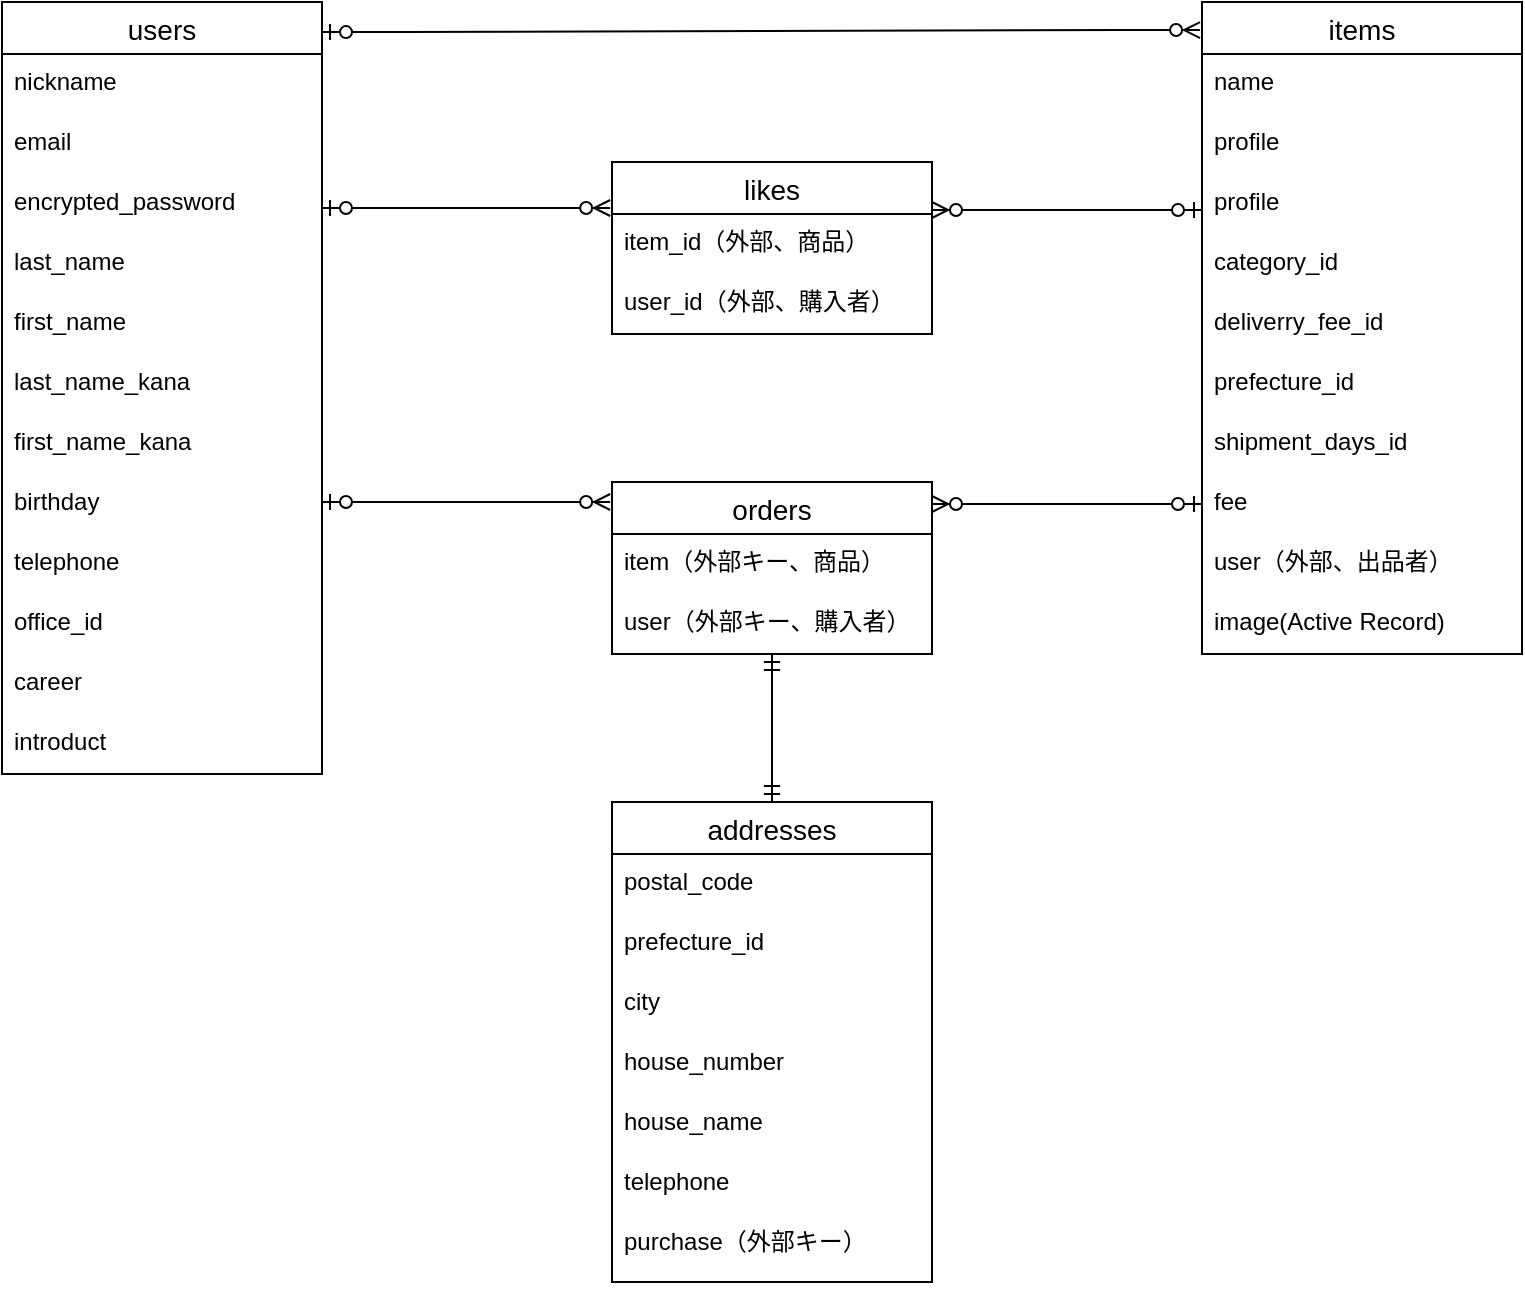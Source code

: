 <mxfile pages="2">
    <diagram id="IChTsOS07NWwvU_XCKO5" name="ページ1">
        <mxGraphModel dx="904" dy="514" grid="1" gridSize="10" guides="1" tooltips="1" connect="1" arrows="1" fold="1" page="1" pageScale="1" pageWidth="850" pageHeight="1100" math="0" shadow="0">
            <root>
                <mxCell id="0"/>
                <mxCell id="1" parent="0"/>
                <mxCell id="2" value="likes" style="swimlane;fontStyle=0;childLayout=stackLayout;horizontal=1;startSize=26;horizontalStack=0;resizeParent=1;resizeParentMax=0;resizeLast=0;collapsible=1;marginBottom=0;align=center;fontSize=14;" parent="1" vertex="1">
                    <mxGeometry x="345" y="120" width="160" height="86" as="geometry"/>
                </mxCell>
                <mxCell id="4" value="item_id（外部、商品）" style="text;strokeColor=none;fillColor=none;spacingLeft=4;spacingRight=4;overflow=hidden;rotatable=0;points=[[0,0.5],[1,0.5]];portConstraint=eastwest;fontSize=12;" parent="2" vertex="1">
                    <mxGeometry y="26" width="160" height="30" as="geometry"/>
                </mxCell>
                <mxCell id="5" value="user_id（外部、購入者）" style="text;strokeColor=none;fillColor=none;spacingLeft=4;spacingRight=4;overflow=hidden;rotatable=0;points=[[0,0.5],[1,0.5]];portConstraint=eastwest;fontSize=12;" parent="2" vertex="1">
                    <mxGeometry y="56" width="160" height="30" as="geometry"/>
                </mxCell>
                <mxCell id="6" value="users" style="swimlane;fontStyle=0;childLayout=stackLayout;horizontal=1;startSize=26;horizontalStack=0;resizeParent=1;resizeParentMax=0;resizeLast=0;collapsible=1;marginBottom=0;align=center;fontSize=14;" parent="1" vertex="1">
                    <mxGeometry x="40" y="40" width="160" height="386" as="geometry"/>
                </mxCell>
                <mxCell id="7" value="nickname" style="text;strokeColor=none;fillColor=none;spacingLeft=4;spacingRight=4;overflow=hidden;rotatable=0;points=[[0,0.5],[1,0.5]];portConstraint=eastwest;fontSize=12;" parent="6" vertex="1">
                    <mxGeometry y="26" width="160" height="30" as="geometry"/>
                </mxCell>
                <mxCell id="8" value="email" style="text;strokeColor=none;fillColor=none;spacingLeft=4;spacingRight=4;overflow=hidden;rotatable=0;points=[[0,0.5],[1,0.5]];portConstraint=eastwest;fontSize=12;" parent="6" vertex="1">
                    <mxGeometry y="56" width="160" height="30" as="geometry"/>
                </mxCell>
                <mxCell id="9" value="encrypted_password" style="text;strokeColor=none;fillColor=none;spacingLeft=4;spacingRight=4;overflow=hidden;rotatable=0;points=[[0,0.5],[1,0.5]];portConstraint=eastwest;fontSize=12;" parent="6" vertex="1">
                    <mxGeometry y="86" width="160" height="30" as="geometry"/>
                </mxCell>
                <mxCell id="10" value="last_name&#10;&#10;&#10;" style="text;strokeColor=none;fillColor=none;spacingLeft=4;spacingRight=4;overflow=hidden;rotatable=0;points=[[0,0.5],[1,0.5]];portConstraint=eastwest;fontSize=12;" parent="6" vertex="1">
                    <mxGeometry y="116" width="160" height="30" as="geometry"/>
                </mxCell>
                <mxCell id="11" value="first_name&#10;&#10;&#10;" style="text;strokeColor=none;fillColor=none;spacingLeft=4;spacingRight=4;overflow=hidden;rotatable=0;points=[[0,0.5],[1,0.5]];portConstraint=eastwest;fontSize=12;" parent="6" vertex="1">
                    <mxGeometry y="146" width="160" height="30" as="geometry"/>
                </mxCell>
                <mxCell id="12" value="last_name_kana&#10;&#10;" style="text;strokeColor=none;fillColor=none;spacingLeft=4;spacingRight=4;overflow=hidden;rotatable=0;points=[[0,0.5],[1,0.5]];portConstraint=eastwest;fontSize=12;" parent="6" vertex="1">
                    <mxGeometry y="176" width="160" height="30" as="geometry"/>
                </mxCell>
                <mxCell id="13" value="first_name_kana" style="text;strokeColor=none;fillColor=none;spacingLeft=4;spacingRight=4;overflow=hidden;rotatable=0;points=[[0,0.5],[1,0.5]];portConstraint=eastwest;fontSize=12;" parent="6" vertex="1">
                    <mxGeometry y="206" width="160" height="30" as="geometry"/>
                </mxCell>
                <mxCell id="14" value="birthday" style="text;strokeColor=none;fillColor=none;spacingLeft=4;spacingRight=4;overflow=hidden;rotatable=0;points=[[0,0.5],[1,0.5]];portConstraint=eastwest;fontSize=12;" parent="6" vertex="1">
                    <mxGeometry y="236" width="160" height="30" as="geometry"/>
                </mxCell>
                <mxCell id="15" value="telephone" style="text;strokeColor=none;fillColor=none;spacingLeft=4;spacingRight=4;overflow=hidden;rotatable=0;points=[[0,0.5],[1,0.5]];portConstraint=eastwest;fontSize=12;" parent="6" vertex="1">
                    <mxGeometry y="266" width="160" height="30" as="geometry"/>
                </mxCell>
                <mxCell id="16" value="office_id" style="text;strokeColor=none;fillColor=none;spacingLeft=4;spacingRight=4;overflow=hidden;rotatable=0;points=[[0,0.5],[1,0.5]];portConstraint=eastwest;fontSize=12;shadow=0;" parent="6" vertex="1">
                    <mxGeometry y="296" width="160" height="30" as="geometry"/>
                </mxCell>
                <mxCell id="17" value="career" style="text;strokeColor=none;fillColor=none;spacingLeft=4;spacingRight=4;overflow=hidden;rotatable=0;points=[[0,0.5],[1,0.5]];portConstraint=eastwest;fontSize=12;" parent="6" vertex="1">
                    <mxGeometry y="326" width="160" height="30" as="geometry"/>
                </mxCell>
                <mxCell id="18" value="introduct" style="text;strokeColor=none;fillColor=none;spacingLeft=4;spacingRight=4;overflow=hidden;rotatable=0;points=[[0,0.5],[1,0.5]];portConstraint=eastwest;fontSize=12;" parent="6" vertex="1">
                    <mxGeometry y="356" width="160" height="30" as="geometry"/>
                </mxCell>
                <mxCell id="19" value="items" style="swimlane;fontStyle=0;childLayout=stackLayout;horizontal=1;startSize=26;horizontalStack=0;resizeParent=1;resizeParentMax=0;resizeLast=0;collapsible=1;marginBottom=0;align=center;fontSize=14;" parent="1" vertex="1">
                    <mxGeometry x="640" y="40" width="160" height="326" as="geometry"/>
                </mxCell>
                <mxCell id="20" value="name" style="text;strokeColor=none;fillColor=none;spacingLeft=4;spacingRight=4;overflow=hidden;rotatable=0;points=[[0,0.5],[1,0.5]];portConstraint=eastwest;fontSize=12;" parent="19" vertex="1">
                    <mxGeometry y="26" width="160" height="30" as="geometry"/>
                </mxCell>
                <mxCell id="21" value="profile" style="text;strokeColor=none;fillColor=none;spacingLeft=4;spacingRight=4;overflow=hidden;rotatable=0;points=[[0,0.5],[1,0.5]];portConstraint=eastwest;fontSize=12;" parent="19" vertex="1">
                    <mxGeometry y="56" width="160" height="30" as="geometry"/>
                </mxCell>
                <mxCell id="22" value="profile" style="text;strokeColor=none;fillColor=none;spacingLeft=4;spacingRight=4;overflow=hidden;rotatable=0;points=[[0,0.5],[1,0.5]];portConstraint=eastwest;fontSize=12;" parent="19" vertex="1">
                    <mxGeometry y="86" width="160" height="30" as="geometry"/>
                </mxCell>
                <mxCell id="23" value="category_id" style="text;strokeColor=none;fillColor=none;spacingLeft=4;spacingRight=4;overflow=hidden;rotatable=0;points=[[0,0.5],[1,0.5]];portConstraint=eastwest;fontSize=12;" parent="19" vertex="1">
                    <mxGeometry y="116" width="160" height="30" as="geometry"/>
                </mxCell>
                <mxCell id="24" value="deliverry_fee_id" style="text;strokeColor=none;fillColor=none;spacingLeft=4;spacingRight=4;overflow=hidden;rotatable=0;points=[[0,0.5],[1,0.5]];portConstraint=eastwest;fontSize=12;" parent="19" vertex="1">
                    <mxGeometry y="146" width="160" height="30" as="geometry"/>
                </mxCell>
                <mxCell id="25" value="prefecture_id&#10;" style="text;strokeColor=none;fillColor=none;spacingLeft=4;spacingRight=4;overflow=hidden;rotatable=0;points=[[0,0.5],[1,0.5]];portConstraint=eastwest;fontSize=12;" parent="19" vertex="1">
                    <mxGeometry y="176" width="160" height="30" as="geometry"/>
                </mxCell>
                <mxCell id="26" value="shipment_days_id" style="text;strokeColor=none;fillColor=none;spacingLeft=4;spacingRight=4;overflow=hidden;rotatable=0;points=[[0,0.5],[1,0.5]];portConstraint=eastwest;fontSize=12;" parent="19" vertex="1">
                    <mxGeometry y="206" width="160" height="30" as="geometry"/>
                </mxCell>
                <mxCell id="27" value="fee&#10;" style="text;strokeColor=none;fillColor=none;spacingLeft=4;spacingRight=4;overflow=hidden;rotatable=0;points=[[0,0.5],[1,0.5]];portConstraint=eastwest;fontSize=12;" parent="19" vertex="1">
                    <mxGeometry y="236" width="160" height="30" as="geometry"/>
                </mxCell>
                <mxCell id="28" value="user（外部、出品者）" style="text;strokeColor=none;fillColor=none;spacingLeft=4;spacingRight=4;overflow=hidden;rotatable=0;points=[[0,0.5],[1,0.5]];portConstraint=eastwest;fontSize=12;" parent="19" vertex="1">
                    <mxGeometry y="266" width="160" height="30" as="geometry"/>
                </mxCell>
                <mxCell id="29" value="image(Active Record)" style="text;strokeColor=none;fillColor=none;spacingLeft=4;spacingRight=4;overflow=hidden;rotatable=0;points=[[0,0.5],[1,0.5]];portConstraint=eastwest;fontSize=12;" parent="19" vertex="1">
                    <mxGeometry y="296" width="160" height="30" as="geometry"/>
                </mxCell>
                <mxCell id="30" value="orders" style="swimlane;fontStyle=0;childLayout=stackLayout;horizontal=1;startSize=26;horizontalStack=0;resizeParent=1;resizeParentMax=0;resizeLast=0;collapsible=1;marginBottom=0;align=center;fontSize=14;" parent="1" vertex="1">
                    <mxGeometry x="345" y="280" width="160" height="86" as="geometry"/>
                </mxCell>
                <mxCell id="31" value="item（外部キー、商品）" style="text;strokeColor=none;fillColor=none;spacingLeft=4;spacingRight=4;overflow=hidden;rotatable=0;points=[[0,0.5],[1,0.5]];portConstraint=eastwest;fontSize=12;" parent="30" vertex="1">
                    <mxGeometry y="26" width="160" height="30" as="geometry"/>
                </mxCell>
                <mxCell id="32" value="user（外部キー、購入者）" style="text;strokeColor=none;fillColor=none;spacingLeft=4;spacingRight=4;overflow=hidden;rotatable=0;points=[[0,0.5],[1,0.5]];portConstraint=eastwest;fontSize=12;" parent="30" vertex="1">
                    <mxGeometry y="56" width="160" height="30" as="geometry"/>
                </mxCell>
                <mxCell id="33" value="addresses" style="swimlane;fontStyle=0;childLayout=stackLayout;horizontal=1;startSize=26;horizontalStack=0;resizeParent=1;resizeParentMax=0;resizeLast=0;collapsible=1;marginBottom=0;align=center;fontSize=14;" parent="1" vertex="1">
                    <mxGeometry x="345" y="440" width="160" height="240" as="geometry"/>
                </mxCell>
                <mxCell id="34" value="postal_code" style="text;strokeColor=none;fillColor=none;spacingLeft=4;spacingRight=4;overflow=hidden;rotatable=0;points=[[0,0.5],[1,0.5]];portConstraint=eastwest;fontSize=12;" parent="33" vertex="1">
                    <mxGeometry y="26" width="160" height="30" as="geometry"/>
                </mxCell>
                <mxCell id="35" value="prefecture_id" style="text;strokeColor=none;fillColor=none;spacingLeft=4;spacingRight=4;overflow=hidden;rotatable=0;points=[[0,0.5],[1,0.5]];portConstraint=eastwest;fontSize=12;" parent="33" vertex="1">
                    <mxGeometry y="56" width="160" height="30" as="geometry"/>
                </mxCell>
                <mxCell id="36" value="city" style="text;strokeColor=none;fillColor=none;spacingLeft=4;spacingRight=4;overflow=hidden;rotatable=0;points=[[0,0.5],[1,0.5]];portConstraint=eastwest;fontSize=12;" parent="33" vertex="1">
                    <mxGeometry y="86" width="160" height="30" as="geometry"/>
                </mxCell>
                <mxCell id="37" value="house_number" style="text;strokeColor=none;fillColor=none;spacingLeft=4;spacingRight=4;overflow=hidden;rotatable=0;points=[[0,0.5],[1,0.5]];portConstraint=eastwest;fontSize=12;" parent="33" vertex="1">
                    <mxGeometry y="116" width="160" height="30" as="geometry"/>
                </mxCell>
                <mxCell id="38" value="house_name" style="text;strokeColor=none;fillColor=none;spacingLeft=4;spacingRight=4;overflow=hidden;rotatable=0;points=[[0,0.5],[1,0.5]];portConstraint=eastwest;fontSize=12;" parent="33" vertex="1">
                    <mxGeometry y="146" width="160" height="30" as="geometry"/>
                </mxCell>
                <mxCell id="39" value="telephone" style="text;strokeColor=none;fillColor=none;spacingLeft=4;spacingRight=4;overflow=hidden;rotatable=0;points=[[0,0.5],[1,0.5]];portConstraint=eastwest;fontSize=12;" parent="33" vertex="1">
                    <mxGeometry y="176" width="160" height="30" as="geometry"/>
                </mxCell>
                <mxCell id="40" value="purchase（外部キー）" style="text;strokeColor=none;fillColor=none;spacingLeft=4;spacingRight=4;overflow=hidden;rotatable=0;points=[[0,0.5],[1,0.5]];portConstraint=eastwest;fontSize=12;" parent="33" vertex="1">
                    <mxGeometry y="206" width="160" height="34" as="geometry"/>
                </mxCell>
                <mxCell id="41" value="" style="edgeStyle=entityRelationEdgeStyle;fontSize=12;html=1;endArrow=ERzeroToMany;startArrow=ERzeroToOne;entryX=-0.006;entryY=0.043;entryDx=0;entryDy=0;entryPerimeter=0;exitX=1;exitY=0.039;exitDx=0;exitDy=0;exitPerimeter=0;" parent="1" source="6" target="19" edge="1">
                    <mxGeometry width="100" height="100" relative="1" as="geometry">
                        <mxPoint x="200" y="50" as="sourcePoint"/>
                        <mxPoint x="636" y="51.016" as="targetPoint"/>
                    </mxGeometry>
                </mxCell>
                <mxCell id="42" value="" style="edgeStyle=entityRelationEdgeStyle;fontSize=12;html=1;endArrow=ERzeroToMany;startArrow=ERzeroToOne;entryX=0.038;entryY=-0.1;entryDx=0;entryDy=0;entryPerimeter=0;" parent="1" edge="1">
                    <mxGeometry width="100" height="100" relative="1" as="geometry">
                        <mxPoint x="200" y="143" as="sourcePoint"/>
                        <mxPoint x="344.08" y="143" as="targetPoint"/>
                    </mxGeometry>
                </mxCell>
                <mxCell id="43" value="" style="edgeStyle=entityRelationEdgeStyle;fontSize=12;html=1;endArrow=ERzeroToMany;startArrow=ERzeroToOne;entryX=0.038;entryY=-0.1;entryDx=0;entryDy=0;entryPerimeter=0;" parent="1" edge="1">
                    <mxGeometry width="100" height="100" relative="1" as="geometry">
                        <mxPoint x="200" y="290" as="sourcePoint"/>
                        <mxPoint x="344.08" y="290" as="targetPoint"/>
                    </mxGeometry>
                </mxCell>
                <mxCell id="44" value="" style="fontSize=12;html=1;endArrow=ERzeroToMany;startArrow=ERzeroToOne;entryX=1;entryY=0.5;entryDx=0;entryDy=0;exitX=0;exitY=0.5;exitDx=0;exitDy=0;" parent="1" edge="1">
                    <mxGeometry width="100" height="100" relative="1" as="geometry">
                        <mxPoint x="640" y="291" as="sourcePoint"/>
                        <mxPoint x="505" y="291" as="targetPoint"/>
                    </mxGeometry>
                </mxCell>
                <mxCell id="45" value="" style="fontSize=12;html=1;endArrow=ERmandOne;startArrow=ERmandOne;exitX=0.5;exitY=0;exitDx=0;exitDy=0;" parent="1" source="33" target="32" edge="1">
                    <mxGeometry width="100" height="100" relative="1" as="geometry">
                        <mxPoint x="290" y="480" as="sourcePoint"/>
                        <mxPoint x="395" y="370" as="targetPoint"/>
                    </mxGeometry>
                </mxCell>
                <mxCell id="46" value="" style="fontSize=12;html=1;endArrow=ERzeroToMany;startArrow=ERzeroToOne;entryX=1;entryY=0.5;entryDx=0;entryDy=0;exitX=0;exitY=0.5;exitDx=0;exitDy=0;" parent="1" edge="1">
                    <mxGeometry width="100" height="100" relative="1" as="geometry">
                        <mxPoint x="640" y="144" as="sourcePoint"/>
                        <mxPoint x="505" y="144" as="targetPoint"/>
                    </mxGeometry>
                </mxCell>
            </root>
        </mxGraphModel>
    </diagram>
    <diagram id="brvkrnFFubQZy54G5jeR" name="ページ2">
        <mxGraphModel dx="904" dy="514" grid="1" gridSize="10" guides="1" tooltips="1" connect="1" arrows="1" fold="1" page="1" pageScale="1" pageWidth="850" pageHeight="1100" math="0" shadow="0">
            <root>
                <mxCell id="Tr4Tr7QeKxVk-EkWD-Hn-0"/>
                <mxCell id="Tr4Tr7QeKxVk-EkWD-Hn-1" parent="Tr4Tr7QeKxVk-EkWD-Hn-0"/>
                <mxCell id="Tr4Tr7QeKxVk-EkWD-Hn-2" style="edgeStyle=none;rounded=0;orthogonalLoop=1;jettySize=auto;html=1;exitX=0;exitY=0.25;exitDx=0;exitDy=0;entryX=1;entryY=0.25;entryDx=0;entryDy=0;" parent="Tr4Tr7QeKxVk-EkWD-Hn-1" source="Tr4Tr7QeKxVk-EkWD-Hn-8" target="Tr4Tr7QeKxVk-EkWD-Hn-27" edge="1">
                    <mxGeometry relative="1" as="geometry"/>
                </mxCell>
                <mxCell id="Tr4Tr7QeKxVk-EkWD-Hn-3" style="edgeStyle=none;rounded=0;orthogonalLoop=1;jettySize=auto;html=1;exitX=0.5;exitY=0;exitDx=0;exitDy=0;entryX=0.692;entryY=1.025;entryDx=0;entryDy=0;entryPerimeter=0;" parent="Tr4Tr7QeKxVk-EkWD-Hn-1" target="Tr4Tr7QeKxVk-EkWD-Hn-25" edge="1">
                    <mxGeometry relative="1" as="geometry">
                        <mxPoint x="323" y="90" as="targetPoint"/>
                        <mxPoint x="323" y="120" as="sourcePoint"/>
                    </mxGeometry>
                </mxCell>
                <mxCell id="Tr4Tr7QeKxVk-EkWD-Hn-4" style="edgeStyle=none;rounded=0;orthogonalLoop=1;jettySize=auto;html=1;exitX=1;exitY=0.5;exitDx=0;exitDy=0;entryX=0;entryY=0.5;entryDx=0;entryDy=0;" parent="Tr4Tr7QeKxVk-EkWD-Hn-1" edge="1">
                    <mxGeometry relative="1" as="geometry">
                        <mxPoint x="360" y="140" as="sourcePoint"/>
                        <mxPoint x="440" y="140" as="targetPoint"/>
                    </mxGeometry>
                </mxCell>
                <mxCell id="Tr4Tr7QeKxVk-EkWD-Hn-5" style="edgeStyle=none;rounded=0;orthogonalLoop=1;jettySize=auto;html=1;exitX=0.75;exitY=1;exitDx=0;exitDy=0;" parent="Tr4Tr7QeKxVk-EkWD-Hn-1" edge="1">
                    <mxGeometry relative="1" as="geometry">
                        <mxPoint x="300" y="160" as="sourcePoint"/>
                        <mxPoint x="300" y="280" as="targetPoint"/>
                    </mxGeometry>
                </mxCell>
                <mxCell id="Tr4Tr7QeKxVk-EkWD-Hn-6" style="edgeStyle=none;rounded=0;orthogonalLoop=1;jettySize=auto;html=1;exitX=0.25;exitY=1;exitDx=0;exitDy=0;" parent="Tr4Tr7QeKxVk-EkWD-Hn-1" edge="1">
                    <mxGeometry relative="1" as="geometry">
                        <mxPoint x="280" y="160" as="sourcePoint"/>
                        <mxPoint x="126" y="240" as="targetPoint"/>
                        <Array as="points">
                            <mxPoint x="280" y="200"/>
                            <mxPoint x="126" y="200"/>
                        </Array>
                    </mxGeometry>
                </mxCell>
                <mxCell id="Tr4Tr7QeKxVk-EkWD-Hn-7" style="edgeStyle=none;rounded=0;orthogonalLoop=1;jettySize=auto;html=1;exitX=0.75;exitY=1;exitDx=0;exitDy=0;" parent="Tr4Tr7QeKxVk-EkWD-Hn-1" edge="1">
                    <mxGeometry relative="1" as="geometry">
                        <mxPoint x="319" y="160" as="sourcePoint"/>
                        <mxPoint x="480" y="240" as="targetPoint"/>
                        <Array as="points">
                            <mxPoint x="319" y="200"/>
                            <mxPoint x="480" y="200"/>
                        </Array>
                    </mxGeometry>
                </mxCell>
                <mxCell id="Tr4Tr7QeKxVk-EkWD-Hn-8" value="トップページ" style="rounded=0;whiteSpace=wrap;html=1;" parent="Tr4Tr7QeKxVk-EkWD-Hn-1" vertex="1">
                    <mxGeometry x="240" y="120" width="120" height="40" as="geometry"/>
                </mxCell>
                <mxCell id="Tr4Tr7QeKxVk-EkWD-Hn-9" style="edgeStyle=none;rounded=0;orthogonalLoop=1;jettySize=auto;html=1;exitX=0;exitY=0.5;exitDx=0;exitDy=0;entryX=0.858;entryY=1.05;entryDx=0;entryDy=0;entryPerimeter=0;" parent="Tr4Tr7QeKxVk-EkWD-Hn-1" source="Tr4Tr7QeKxVk-EkWD-Hn-10" target="Tr4Tr7QeKxVk-EkWD-Hn-8" edge="1">
                    <mxGeometry relative="1" as="geometry">
                        <Array as="points">
                            <mxPoint x="343" y="180"/>
                        </Array>
                    </mxGeometry>
                </mxCell>
                <mxCell id="Tr4Tr7QeKxVk-EkWD-Hn-10" value="商品削除完了ページ" style="rounded=0;whiteSpace=wrap;html=1;" parent="Tr4Tr7QeKxVk-EkWD-Hn-1" vertex="1">
                    <mxGeometry x="600" y="160" width="120" height="40" as="geometry"/>
                </mxCell>
                <mxCell id="Tr4Tr7QeKxVk-EkWD-Hn-11" style="edgeStyle=none;rounded=0;orthogonalLoop=1;jettySize=auto;html=1;exitX=0;exitY=0.5;exitDx=0;exitDy=0;entryX=0.858;entryY=1.1;entryDx=0;entryDy=0;entryPerimeter=0;" parent="Tr4Tr7QeKxVk-EkWD-Hn-1" source="Tr4Tr7QeKxVk-EkWD-Hn-12" target="Tr4Tr7QeKxVk-EkWD-Hn-8" edge="1">
                    <mxGeometry relative="1" as="geometry">
                        <mxPoint x="580" y="180" as="targetPoint"/>
                        <Array as="points">
                            <mxPoint x="580" y="260"/>
                            <mxPoint x="580" y="180"/>
                            <mxPoint x="343" y="180"/>
                        </Array>
                    </mxGeometry>
                </mxCell>
                <mxCell id="Tr4Tr7QeKxVk-EkWD-Hn-12" value="編集完了ページ" style="rounded=0;whiteSpace=wrap;html=1;" parent="Tr4Tr7QeKxVk-EkWD-Hn-1" vertex="1">
                    <mxGeometry x="600" y="240" width="120" height="40" as="geometry"/>
                </mxCell>
                <mxCell id="Tr4Tr7QeKxVk-EkWD-Hn-13" style="edgeStyle=none;rounded=0;orthogonalLoop=1;jettySize=auto;html=1;exitX=0.333;exitY=0.975;exitDx=0;exitDy=0;exitPerimeter=0;entryX=0.667;entryY=-0.075;entryDx=0;entryDy=0;entryPerimeter=0;" parent="Tr4Tr7QeKxVk-EkWD-Hn-1" edge="1">
                    <mxGeometry relative="1" as="geometry">
                        <mxPoint x="479.96" y="281" as="sourcePoint"/>
                        <mxPoint x="480.04" y="399" as="targetPoint"/>
                        <Array as="points">
                            <mxPoint x="480" y="372"/>
                        </Array>
                    </mxGeometry>
                </mxCell>
                <mxCell id="Tr4Tr7QeKxVk-EkWD-Hn-14" style="edgeStyle=none;rounded=0;orthogonalLoop=1;jettySize=auto;html=1;exitX=0.75;exitY=0;exitDx=0;exitDy=0;entryX=0.75;entryY=1;entryDx=0;entryDy=0;" parent="Tr4Tr7QeKxVk-EkWD-Hn-1" edge="1">
                    <mxGeometry relative="1" as="geometry">
                        <mxPoint x="533" y="240" as="sourcePoint"/>
                        <mxPoint x="533" y="160" as="targetPoint"/>
                    </mxGeometry>
                </mxCell>
                <mxCell id="Tr4Tr7QeKxVk-EkWD-Hn-15" style="edgeStyle=none;rounded=0;orthogonalLoop=1;jettySize=auto;html=1;exitX=0.658;exitY=1.05;exitDx=0;exitDy=0;entryX=0;entryY=0.5;entryDx=0;entryDy=0;exitPerimeter=0;" parent="Tr4Tr7QeKxVk-EkWD-Hn-1" source="Tr4Tr7QeKxVk-EkWD-Hn-17" target="Tr4Tr7QeKxVk-EkWD-Hn-19" edge="1">
                    <mxGeometry relative="1" as="geometry">
                        <Array as="points">
                            <mxPoint x="519" y="341"/>
                        </Array>
                    </mxGeometry>
                </mxCell>
                <mxCell id="Tr4Tr7QeKxVk-EkWD-Hn-16" style="edgeStyle=none;rounded=0;orthogonalLoop=1;jettySize=auto;html=1;exitX=0.933;exitY=0.025;exitDx=0;exitDy=0;exitPerimeter=0;entryX=0.25;entryY=1;entryDx=0;entryDy=0;" parent="Tr4Tr7QeKxVk-EkWD-Hn-1" source="Tr4Tr7QeKxVk-EkWD-Hn-17" target="Tr4Tr7QeKxVk-EkWD-Hn-10" edge="1">
                    <mxGeometry relative="1" as="geometry">
                        <mxPoint x="620" y="210" as="targetPoint"/>
                        <Array as="points">
                            <mxPoint x="552" y="220"/>
                            <mxPoint x="630" y="220"/>
                        </Array>
                    </mxGeometry>
                </mxCell>
                <mxCell id="Tr4Tr7QeKxVk-EkWD-Hn-17" value="商品詳細ページ" style="rounded=0;whiteSpace=wrap;html=1;" parent="Tr4Tr7QeKxVk-EkWD-Hn-1" vertex="1">
                    <mxGeometry x="440" y="240" width="120" height="40" as="geometry"/>
                </mxCell>
                <mxCell id="Tr4Tr7QeKxVk-EkWD-Hn-18" style="edgeStyle=none;rounded=0;orthogonalLoop=1;jettySize=auto;html=1;" parent="Tr4Tr7QeKxVk-EkWD-Hn-1" edge="1">
                    <mxGeometry relative="1" as="geometry">
                        <mxPoint x="660" y="321" as="sourcePoint"/>
                        <mxPoint x="660" y="280" as="targetPoint"/>
                    </mxGeometry>
                </mxCell>
                <mxCell id="Tr4Tr7QeKxVk-EkWD-Hn-19" value="商品編集ページ" style="rounded=0;whiteSpace=wrap;html=1;" parent="Tr4Tr7QeKxVk-EkWD-Hn-1" vertex="1">
                    <mxGeometry x="598" y="321" width="120" height="40" as="geometry"/>
                </mxCell>
                <mxCell id="Tr4Tr7QeKxVk-EkWD-Hn-20" style="edgeStyle=none;rounded=0;orthogonalLoop=1;jettySize=auto;html=1;exitX=0.25;exitY=0;exitDx=0;exitDy=0;entryX=1;entryY=0.25;entryDx=0;entryDy=0;" parent="Tr4Tr7QeKxVk-EkWD-Hn-1" edge="1">
                    <mxGeometry relative="1" as="geometry">
                        <mxPoint x="470" y="120" as="sourcePoint"/>
                        <mxPoint x="360" y="50" as="targetPoint"/>
                        <Array as="points">
                            <mxPoint x="470" y="50"/>
                        </Array>
                    </mxGeometry>
                </mxCell>
                <mxCell id="Tr4Tr7QeKxVk-EkWD-Hn-21" style="edgeStyle=none;rounded=0;orthogonalLoop=1;jettySize=auto;html=1;exitX=0.5;exitY=1;exitDx=0;exitDy=0;entryX=0.5;entryY=0;entryDx=0;entryDy=0;" parent="Tr4Tr7QeKxVk-EkWD-Hn-1" edge="1">
                    <mxGeometry relative="1" as="geometry">
                        <mxPoint x="510" y="160" as="sourcePoint"/>
                        <mxPoint x="510" y="240" as="targetPoint"/>
                    </mxGeometry>
                </mxCell>
                <mxCell id="Tr4Tr7QeKxVk-EkWD-Hn-22" style="edgeStyle=none;rounded=0;orthogonalLoop=1;jettySize=auto;html=1;exitX=0.667;exitY=-0.1;exitDx=0;exitDy=0;entryX=0;entryY=0.25;entryDx=0;entryDy=0;exitPerimeter=0;" parent="Tr4Tr7QeKxVk-EkWD-Hn-1" source="Tr4Tr7QeKxVk-EkWD-Hn-23" target="Tr4Tr7QeKxVk-EkWD-Hn-37" edge="1">
                    <mxGeometry relative="1" as="geometry">
                        <Array as="points">
                            <mxPoint x="520" y="50"/>
                        </Array>
                    </mxGeometry>
                </mxCell>
                <mxCell id="Tr4Tr7QeKxVk-EkWD-Hn-23" value="ユーザーマイページ" style="rounded=0;whiteSpace=wrap;html=1;" parent="Tr4Tr7QeKxVk-EkWD-Hn-1" vertex="1">
                    <mxGeometry x="440" y="120" width="120" height="40" as="geometry"/>
                </mxCell>
                <mxCell id="Tr4Tr7QeKxVk-EkWD-Hn-24" style="edgeStyle=none;rounded=0;orthogonalLoop=1;jettySize=auto;html=1;exitX=0.25;exitY=1;exitDx=0;exitDy=0;entryX=0.25;entryY=0;entryDx=0;entryDy=0;" parent="Tr4Tr7QeKxVk-EkWD-Hn-1" source="Tr4Tr7QeKxVk-EkWD-Hn-25" target="Tr4Tr7QeKxVk-EkWD-Hn-8" edge="1">
                    <mxGeometry relative="1" as="geometry"/>
                </mxCell>
                <mxCell id="Tr4Tr7QeKxVk-EkWD-Hn-25" value="商品出品ページ" style="rounded=0;whiteSpace=wrap;html=1;" parent="Tr4Tr7QeKxVk-EkWD-Hn-1" vertex="1">
                    <mxGeometry x="240" y="40" width="120" height="40" as="geometry"/>
                </mxCell>
                <mxCell id="Tr4Tr7QeKxVk-EkWD-Hn-26" style="edgeStyle=none;rounded=0;orthogonalLoop=1;jettySize=auto;html=1;exitX=1;exitY=0.75;exitDx=0;exitDy=0;entryX=0;entryY=0.75;entryDx=0;entryDy=0;" parent="Tr4Tr7QeKxVk-EkWD-Hn-1" source="Tr4Tr7QeKxVk-EkWD-Hn-27" target="Tr4Tr7QeKxVk-EkWD-Hn-8" edge="1">
                    <mxGeometry relative="1" as="geometry"/>
                </mxCell>
                <mxCell id="Tr4Tr7QeKxVk-EkWD-Hn-27" value="サインイン&lt;br&gt;ログインページ" style="rounded=0;whiteSpace=wrap;html=1;" parent="Tr4Tr7QeKxVk-EkWD-Hn-1" vertex="1">
                    <mxGeometry x="40" y="120" width="120" height="40" as="geometry"/>
                </mxCell>
                <mxCell id="Tr4Tr7QeKxVk-EkWD-Hn-28" style="edgeStyle=none;rounded=0;orthogonalLoop=1;jettySize=auto;html=1;exitX=0;exitY=0.5;exitDx=0;exitDy=0;entryX=1;entryY=0.5;entryDx=0;entryDy=0;" parent="Tr4Tr7QeKxVk-EkWD-Hn-1" source="Tr4Tr7QeKxVk-EkWD-Hn-29" target="Tr4Tr7QeKxVk-EkWD-Hn-31" edge="1">
                    <mxGeometry relative="1" as="geometry"/>
                </mxCell>
                <mxCell id="Tr4Tr7QeKxVk-EkWD-Hn-29" value="商品購入ページ" style="rounded=0;whiteSpace=wrap;html=1;" parent="Tr4Tr7QeKxVk-EkWD-Hn-1" vertex="1">
                    <mxGeometry x="400" y="400" width="120" height="40" as="geometry"/>
                </mxCell>
                <mxCell id="Tr4Tr7QeKxVk-EkWD-Hn-30" style="edgeStyle=none;rounded=0;orthogonalLoop=1;jettySize=auto;html=1;exitX=0.5;exitY=0;exitDx=0;exitDy=0;entryX=0.075;entryY=1;entryDx=0;entryDy=0;entryPerimeter=0;" parent="Tr4Tr7QeKxVk-EkWD-Hn-1" source="Tr4Tr7QeKxVk-EkWD-Hn-31" target="Tr4Tr7QeKxVk-EkWD-Hn-8" edge="1">
                    <mxGeometry relative="1" as="geometry">
                        <Array as="points">
                            <mxPoint x="220" y="240"/>
                            <mxPoint x="249" y="240"/>
                        </Array>
                    </mxGeometry>
                </mxCell>
                <mxCell id="Tr4Tr7QeKxVk-EkWD-Hn-31" value="購入完了ページ" style="rounded=0;whiteSpace=wrap;html=1;" parent="Tr4Tr7QeKxVk-EkWD-Hn-1" vertex="1">
                    <mxGeometry x="160" y="400" width="120" height="40" as="geometry"/>
                </mxCell>
                <mxCell id="Tr4Tr7QeKxVk-EkWD-Hn-32" style="edgeStyle=none;rounded=0;orthogonalLoop=1;jettySize=auto;html=1;exitX=0.75;exitY=0;exitDx=0;exitDy=0;entryX=0;entryY=0.5;entryDx=0;entryDy=0;" parent="Tr4Tr7QeKxVk-EkWD-Hn-1" source="Tr4Tr7QeKxVk-EkWD-Hn-33" target="Tr4Tr7QeKxVk-EkWD-Hn-17" edge="1">
                    <mxGeometry relative="1" as="geometry">
                        <Array as="points">
                            <mxPoint x="330" y="260"/>
                        </Array>
                    </mxGeometry>
                </mxCell>
                <mxCell id="Tr4Tr7QeKxVk-EkWD-Hn-33" value="キーワード&lt;br&gt;検索一覧ページ" style="rounded=0;whiteSpace=wrap;html=1;" parent="Tr4Tr7QeKxVk-EkWD-Hn-1" vertex="1">
                    <mxGeometry x="240" y="281" width="120" height="40" as="geometry"/>
                </mxCell>
                <mxCell id="Tr4Tr7QeKxVk-EkWD-Hn-34" style="edgeStyle=none;rounded=0;orthogonalLoop=1;jettySize=auto;html=1;exitX=1;exitY=0.5;exitDx=0;exitDy=0;entryX=0;entryY=0.5;entryDx=0;entryDy=0;" parent="Tr4Tr7QeKxVk-EkWD-Hn-1" source="Tr4Tr7QeKxVk-EkWD-Hn-35" target="Tr4Tr7QeKxVk-EkWD-Hn-17" edge="1">
                    <mxGeometry relative="1" as="geometry"/>
                </mxCell>
                <mxCell id="Tr4Tr7QeKxVk-EkWD-Hn-35" value="カテゴリ別&lt;br&gt;検索一覧ページ" style="rounded=0;whiteSpace=wrap;html=1;" parent="Tr4Tr7QeKxVk-EkWD-Hn-1" vertex="1">
                    <mxGeometry x="40" y="240" width="120" height="40" as="geometry"/>
                </mxCell>
                <mxCell id="Tr4Tr7QeKxVk-EkWD-Hn-36" style="edgeStyle=none;rounded=0;orthogonalLoop=1;jettySize=auto;html=1;exitX=0;exitY=0.75;exitDx=0;exitDy=0;entryX=0.825;entryY=0.025;entryDx=0;entryDy=0;entryPerimeter=0;" parent="Tr4Tr7QeKxVk-EkWD-Hn-1" source="Tr4Tr7QeKxVk-EkWD-Hn-37" target="Tr4Tr7QeKxVk-EkWD-Hn-23" edge="1">
                    <mxGeometry relative="1" as="geometry">
                        <Array as="points">
                            <mxPoint x="540" y="70"/>
                        </Array>
                    </mxGeometry>
                </mxCell>
                <mxCell id="Tr4Tr7QeKxVk-EkWD-Hn-37" value="ユーザー情報編集&lt;br&gt;ページ" style="rounded=0;whiteSpace=wrap;html=1;" parent="Tr4Tr7QeKxVk-EkWD-Hn-1" vertex="1">
                    <mxGeometry x="598" y="40" width="120" height="40" as="geometry"/>
                </mxCell>
            </root>
        </mxGraphModel>
    </diagram>
</mxfile>
